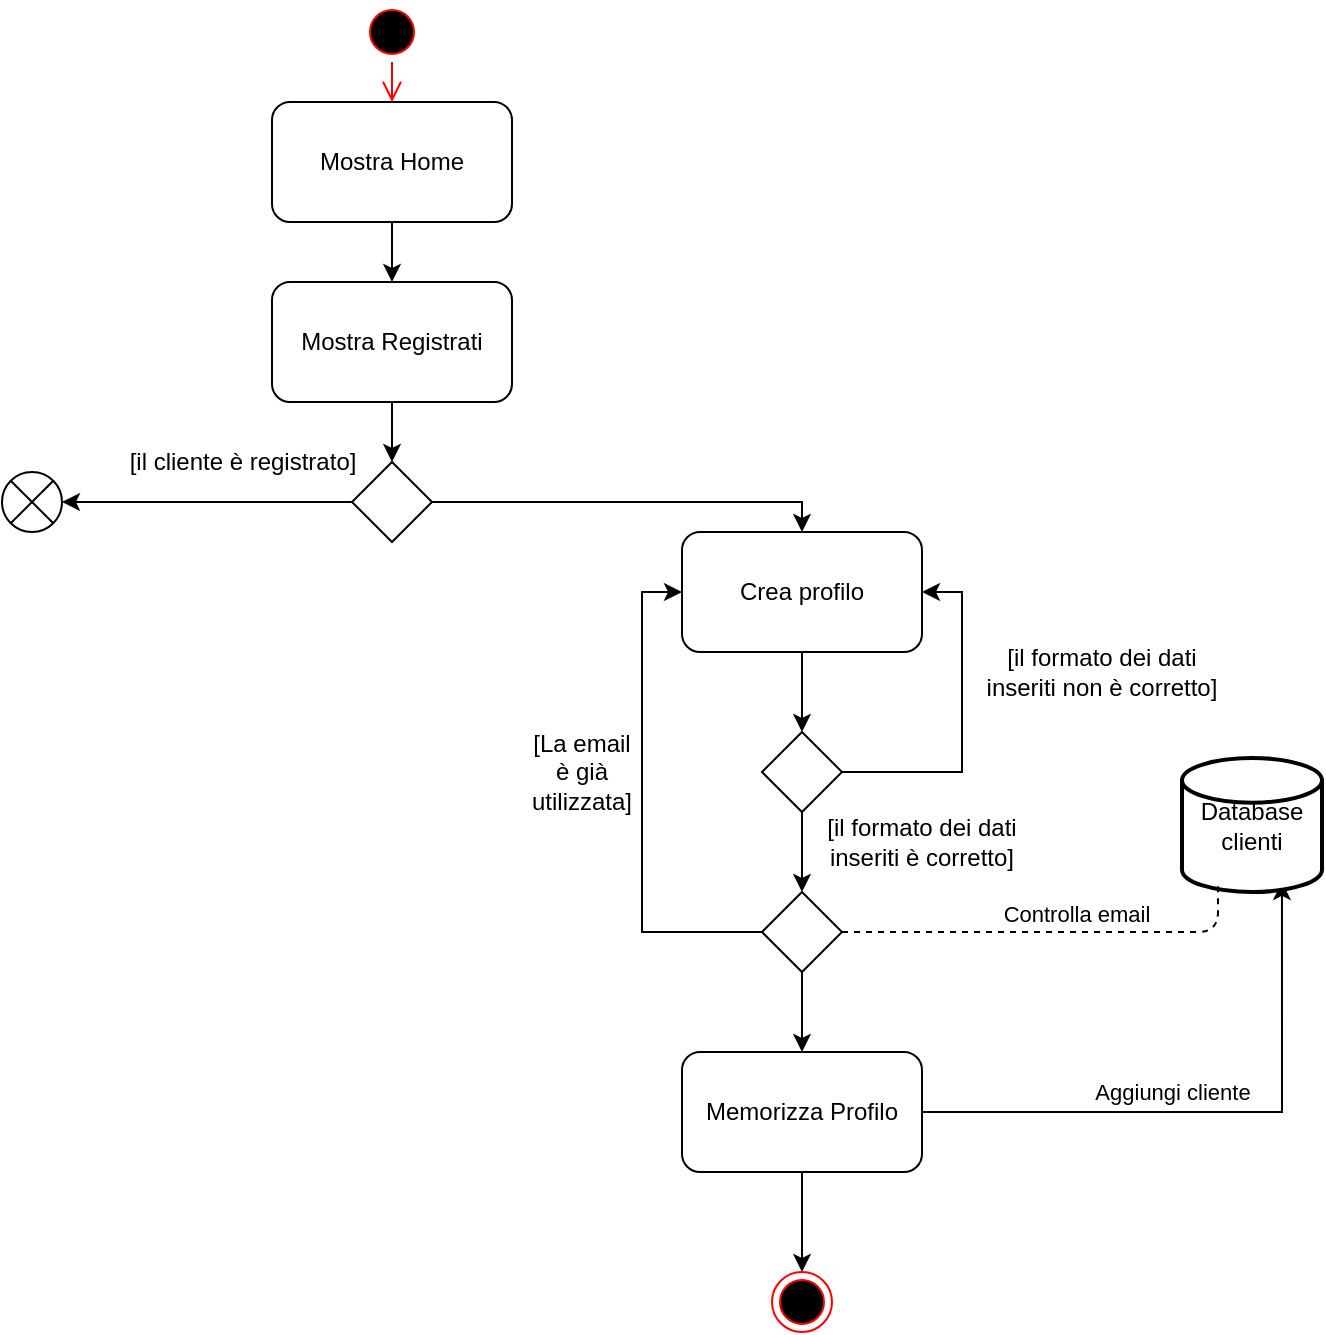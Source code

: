 <mxfile version="14.6.13" type="device"><diagram name="Page-1" id="e7e014a7-5840-1c2e-5031-d8a46d1fe8dd"><mxGraphModel dx="946" dy="598" grid="1" gridSize="10" guides="1" tooltips="1" connect="1" arrows="1" fold="1" page="1" pageScale="1" pageWidth="1169" pageHeight="826" background="none" math="0" shadow="0"><root><mxCell id="0"/><mxCell id="1" parent="0"/><mxCell id="BMJUSyu7El15r7jBNj2A-41" value="" style="ellipse;html=1;shape=startState;fillColor=#000000;strokeColor=#ff0000;" parent="1" vertex="1"><mxGeometry x="340" y="80" width="30" height="30" as="geometry"/></mxCell><mxCell id="BMJUSyu7El15r7jBNj2A-42" value="" style="edgeStyle=orthogonalEdgeStyle;html=1;verticalAlign=bottom;endArrow=open;endSize=8;strokeColor=#ff0000;" parent="1" source="BMJUSyu7El15r7jBNj2A-41" target="BMJUSyu7El15r7jBNj2A-43" edge="1"><mxGeometry relative="1" as="geometry"><mxPoint x="355" y="140" as="targetPoint"/></mxGeometry></mxCell><mxCell id="BMJUSyu7El15r7jBNj2A-45" value="" style="edgeStyle=orthogonalEdgeStyle;rounded=0;orthogonalLoop=1;jettySize=auto;html=1;" parent="1" source="BMJUSyu7El15r7jBNj2A-43" target="BMJUSyu7El15r7jBNj2A-44" edge="1"><mxGeometry relative="1" as="geometry"/></mxCell><mxCell id="BMJUSyu7El15r7jBNj2A-43" value="Mostra Home" style="rounded=1;whiteSpace=wrap;html=1;" parent="1" vertex="1"><mxGeometry x="295" y="130" width="120" height="60" as="geometry"/></mxCell><mxCell id="BMJUSyu7El15r7jBNj2A-47" value="" style="edgeStyle=orthogonalEdgeStyle;rounded=0;orthogonalLoop=1;jettySize=auto;html=1;entryX=0.5;entryY=0;entryDx=0;entryDy=0;" parent="1" source="BMJUSyu7El15r7jBNj2A-44" edge="1"><mxGeometry relative="1" as="geometry"><mxPoint x="355" y="310" as="targetPoint"/></mxGeometry></mxCell><mxCell id="BMJUSyu7El15r7jBNj2A-44" value="Mostra Registrati" style="rounded=1;whiteSpace=wrap;html=1;" parent="1" vertex="1"><mxGeometry x="295" y="220" width="120" height="60" as="geometry"/></mxCell><mxCell id="BMJUSyu7El15r7jBNj2A-58" value="" style="edgeStyle=orthogonalEdgeStyle;rounded=0;orthogonalLoop=1;jettySize=auto;html=1;entryX=0.5;entryY=0;entryDx=0;entryDy=0;" parent="1" source="BMJUSyu7El15r7jBNj2A-52" target="BMJUSyu7El15r7jBNj2A-59" edge="1"><mxGeometry relative="1" as="geometry"><mxPoint x="455" y="430" as="targetPoint"/><Array as="points"><mxPoint x="560" y="330"/></Array></mxGeometry></mxCell><mxCell id="BMJUSyu7El15r7jBNj2A-66" value="" style="edgeStyle=orthogonalEdgeStyle;rounded=0;orthogonalLoop=1;jettySize=auto;html=1;" parent="1" source="BMJUSyu7El15r7jBNj2A-52" target="BMJUSyu7El15r7jBNj2A-68" edge="1"><mxGeometry relative="1" as="geometry"><mxPoint x="200" y="330" as="targetPoint"/></mxGeometry></mxCell><mxCell id="BMJUSyu7El15r7jBNj2A-52" value="" style="rhombus;whiteSpace=wrap;html=1;" parent="1" vertex="1"><mxGeometry x="335" y="310" width="40" height="40" as="geometry"/></mxCell><mxCell id="BMJUSyu7El15r7jBNj2A-70" value="" style="edgeStyle=orthogonalEdgeStyle;rounded=0;orthogonalLoop=1;jettySize=auto;html=1;" parent="1" source="BMJUSyu7El15r7jBNj2A-59" target="BMJUSyu7El15r7jBNj2A-71" edge="1"><mxGeometry relative="1" as="geometry"><mxPoint x="560" y="445" as="targetPoint"/></mxGeometry></mxCell><mxCell id="BMJUSyu7El15r7jBNj2A-59" value="Crea profilo" style="rounded=1;whiteSpace=wrap;html=1;" parent="1" vertex="1"><mxGeometry x="500" y="345" width="120" height="60" as="geometry"/></mxCell><mxCell id="BMJUSyu7El15r7jBNj2A-63" value="" style="edgeStyle=orthogonalEdgeStyle;rounded=0;orthogonalLoop=1;jettySize=auto;html=1;entryX=0.5;entryY=0;entryDx=0;entryDy=0;" parent="1" source="BMJUSyu7El15r7jBNj2A-60" target="BMJUSyu7El15r7jBNj2A-64" edge="1"><mxGeometry relative="1" as="geometry"><mxPoint x="730" y="475" as="targetPoint"/></mxGeometry></mxCell><mxCell id="QmSyT5kKwBFmbkSWRZL_-13" style="edgeStyle=orthogonalEdgeStyle;rounded=0;orthogonalLoop=1;jettySize=auto;html=1;entryX=0.714;entryY=0.925;entryDx=0;entryDy=0;entryPerimeter=0;" edge="1" parent="1" source="BMJUSyu7El15r7jBNj2A-60" target="QmSyT5kKwBFmbkSWRZL_-2"><mxGeometry relative="1" as="geometry"/></mxCell><mxCell id="QmSyT5kKwBFmbkSWRZL_-14" value="Aggiungi cliente" style="edgeLabel;html=1;align=center;verticalAlign=middle;resizable=0;points=[];" vertex="1" connectable="0" parent="QmSyT5kKwBFmbkSWRZL_-13"><mxGeometry x="-0.153" y="3" relative="1" as="geometry"><mxPoint y="-7" as="offset"/></mxGeometry></mxCell><mxCell id="BMJUSyu7El15r7jBNj2A-60" value="Memorizza Profilo" style="rounded=1;whiteSpace=wrap;html=1;" parent="1" vertex="1"><mxGeometry x="500" y="605" width="120" height="60" as="geometry"/></mxCell><mxCell id="BMJUSyu7El15r7jBNj2A-64" value="" style="ellipse;html=1;shape=endState;fillColor=#000000;strokeColor=#ff0000;" parent="1" vertex="1"><mxGeometry x="545" y="715" width="30" height="30" as="geometry"/></mxCell><mxCell id="BMJUSyu7El15r7jBNj2A-67" value="[il cliente è registrato]" style="text;html=1;align=center;verticalAlign=middle;resizable=0;points=[];autosize=1;strokeColor=none;" parent="1" vertex="1"><mxGeometry x="215" y="300" width="130" height="20" as="geometry"/></mxCell><mxCell id="BMJUSyu7El15r7jBNj2A-68" value="" style="shape=sumEllipse;perimeter=ellipsePerimeter;whiteSpace=wrap;html=1;backgroundOutline=1;" parent="1" vertex="1"><mxGeometry x="160" y="315" width="30" height="30" as="geometry"/></mxCell><mxCell id="BMJUSyu7El15r7jBNj2A-75" value="" style="edgeStyle=orthogonalEdgeStyle;rounded=0;orthogonalLoop=1;jettySize=auto;html=1;entryX=1;entryY=0.5;entryDx=0;entryDy=0;" parent="1" source="BMJUSyu7El15r7jBNj2A-71" target="BMJUSyu7El15r7jBNj2A-59" edge="1"><mxGeometry relative="1" as="geometry"><mxPoint x="700" y="465" as="targetPoint"/><Array as="points"><mxPoint x="640" y="465"/><mxPoint x="640" y="375"/></Array></mxGeometry></mxCell><mxCell id="QmSyT5kKwBFmbkSWRZL_-5" value="" style="edgeStyle=orthogonalEdgeStyle;rounded=0;orthogonalLoop=1;jettySize=auto;html=1;" edge="1" parent="1" source="BMJUSyu7El15r7jBNj2A-71" target="QmSyT5kKwBFmbkSWRZL_-4"><mxGeometry relative="1" as="geometry"/></mxCell><mxCell id="BMJUSyu7El15r7jBNj2A-71" value="" style="rhombus;whiteSpace=wrap;html=1;" parent="1" vertex="1"><mxGeometry x="540" y="445" width="40" height="40" as="geometry"/></mxCell><mxCell id="BMJUSyu7El15r7jBNj2A-76" value="[il formato dei dati inseriti è corretto]" style="text;html=1;strokeColor=none;fillColor=none;align=center;verticalAlign=middle;whiteSpace=wrap;rounded=0;" parent="1" vertex="1"><mxGeometry x="570" y="490" width="100" height="20" as="geometry"/></mxCell><mxCell id="BMJUSyu7El15r7jBNj2A-77" value="[il formato dei dati inseriti non è corretto]" style="text;html=1;strokeColor=none;fillColor=none;align=center;verticalAlign=middle;whiteSpace=wrap;rounded=0;" parent="1" vertex="1"><mxGeometry x="650" y="405" width="120" height="20" as="geometry"/></mxCell><mxCell id="QmSyT5kKwBFmbkSWRZL_-2" value="Database&lt;br&gt;clienti" style="strokeWidth=2;html=1;shape=mxgraph.flowchart.database;whiteSpace=wrap;" vertex="1" parent="1"><mxGeometry x="750" y="458" width="70" height="67" as="geometry"/></mxCell><mxCell id="QmSyT5kKwBFmbkSWRZL_-6" style="edgeStyle=orthogonalEdgeStyle;rounded=0;orthogonalLoop=1;jettySize=auto;html=1;entryX=0;entryY=0.5;entryDx=0;entryDy=0;" edge="1" parent="1" source="QmSyT5kKwBFmbkSWRZL_-4" target="BMJUSyu7El15r7jBNj2A-59"><mxGeometry relative="1" as="geometry"><Array as="points"><mxPoint x="480" y="545"/><mxPoint x="480" y="375"/></Array></mxGeometry></mxCell><mxCell id="QmSyT5kKwBFmbkSWRZL_-10" value="" style="edgeStyle=orthogonalEdgeStyle;rounded=0;orthogonalLoop=1;jettySize=auto;html=1;" edge="1" parent="1" source="QmSyT5kKwBFmbkSWRZL_-4" target="BMJUSyu7El15r7jBNj2A-60"><mxGeometry relative="1" as="geometry"/></mxCell><mxCell id="QmSyT5kKwBFmbkSWRZL_-4" value="" style="rhombus;whiteSpace=wrap;html=1;" vertex="1" parent="1"><mxGeometry x="540" y="525" width="40" height="40" as="geometry"/></mxCell><mxCell id="QmSyT5kKwBFmbkSWRZL_-8" value="[La email è già utilizzata]" style="text;html=1;strokeColor=none;fillColor=none;align=center;verticalAlign=middle;whiteSpace=wrap;rounded=0;" vertex="1" parent="1"><mxGeometry x="430" y="455" width="40" height="20" as="geometry"/></mxCell><mxCell id="QmSyT5kKwBFmbkSWRZL_-11" value="" style="endArrow=none;dashed=1;html=1;exitX=1;exitY=0.5;exitDx=0;exitDy=0;entryX=0.257;entryY=0.955;entryDx=0;entryDy=0;entryPerimeter=0;" edge="1" parent="1" source="QmSyT5kKwBFmbkSWRZL_-4" target="QmSyT5kKwBFmbkSWRZL_-2"><mxGeometry width="50" height="50" relative="1" as="geometry"><mxPoint x="630" y="590" as="sourcePoint"/><mxPoint x="680" y="540" as="targetPoint"/><Array as="points"><mxPoint x="768" y="545"/></Array></mxGeometry></mxCell><mxCell id="QmSyT5kKwBFmbkSWRZL_-12" value="Controlla email" style="edgeLabel;html=1;align=center;verticalAlign=middle;resizable=0;points=[];" vertex="1" connectable="0" parent="QmSyT5kKwBFmbkSWRZL_-11"><mxGeometry x="0.109" y="-2" relative="1" as="geometry"><mxPoint y="-11" as="offset"/></mxGeometry></mxCell></root></mxGraphModel></diagram></mxfile>